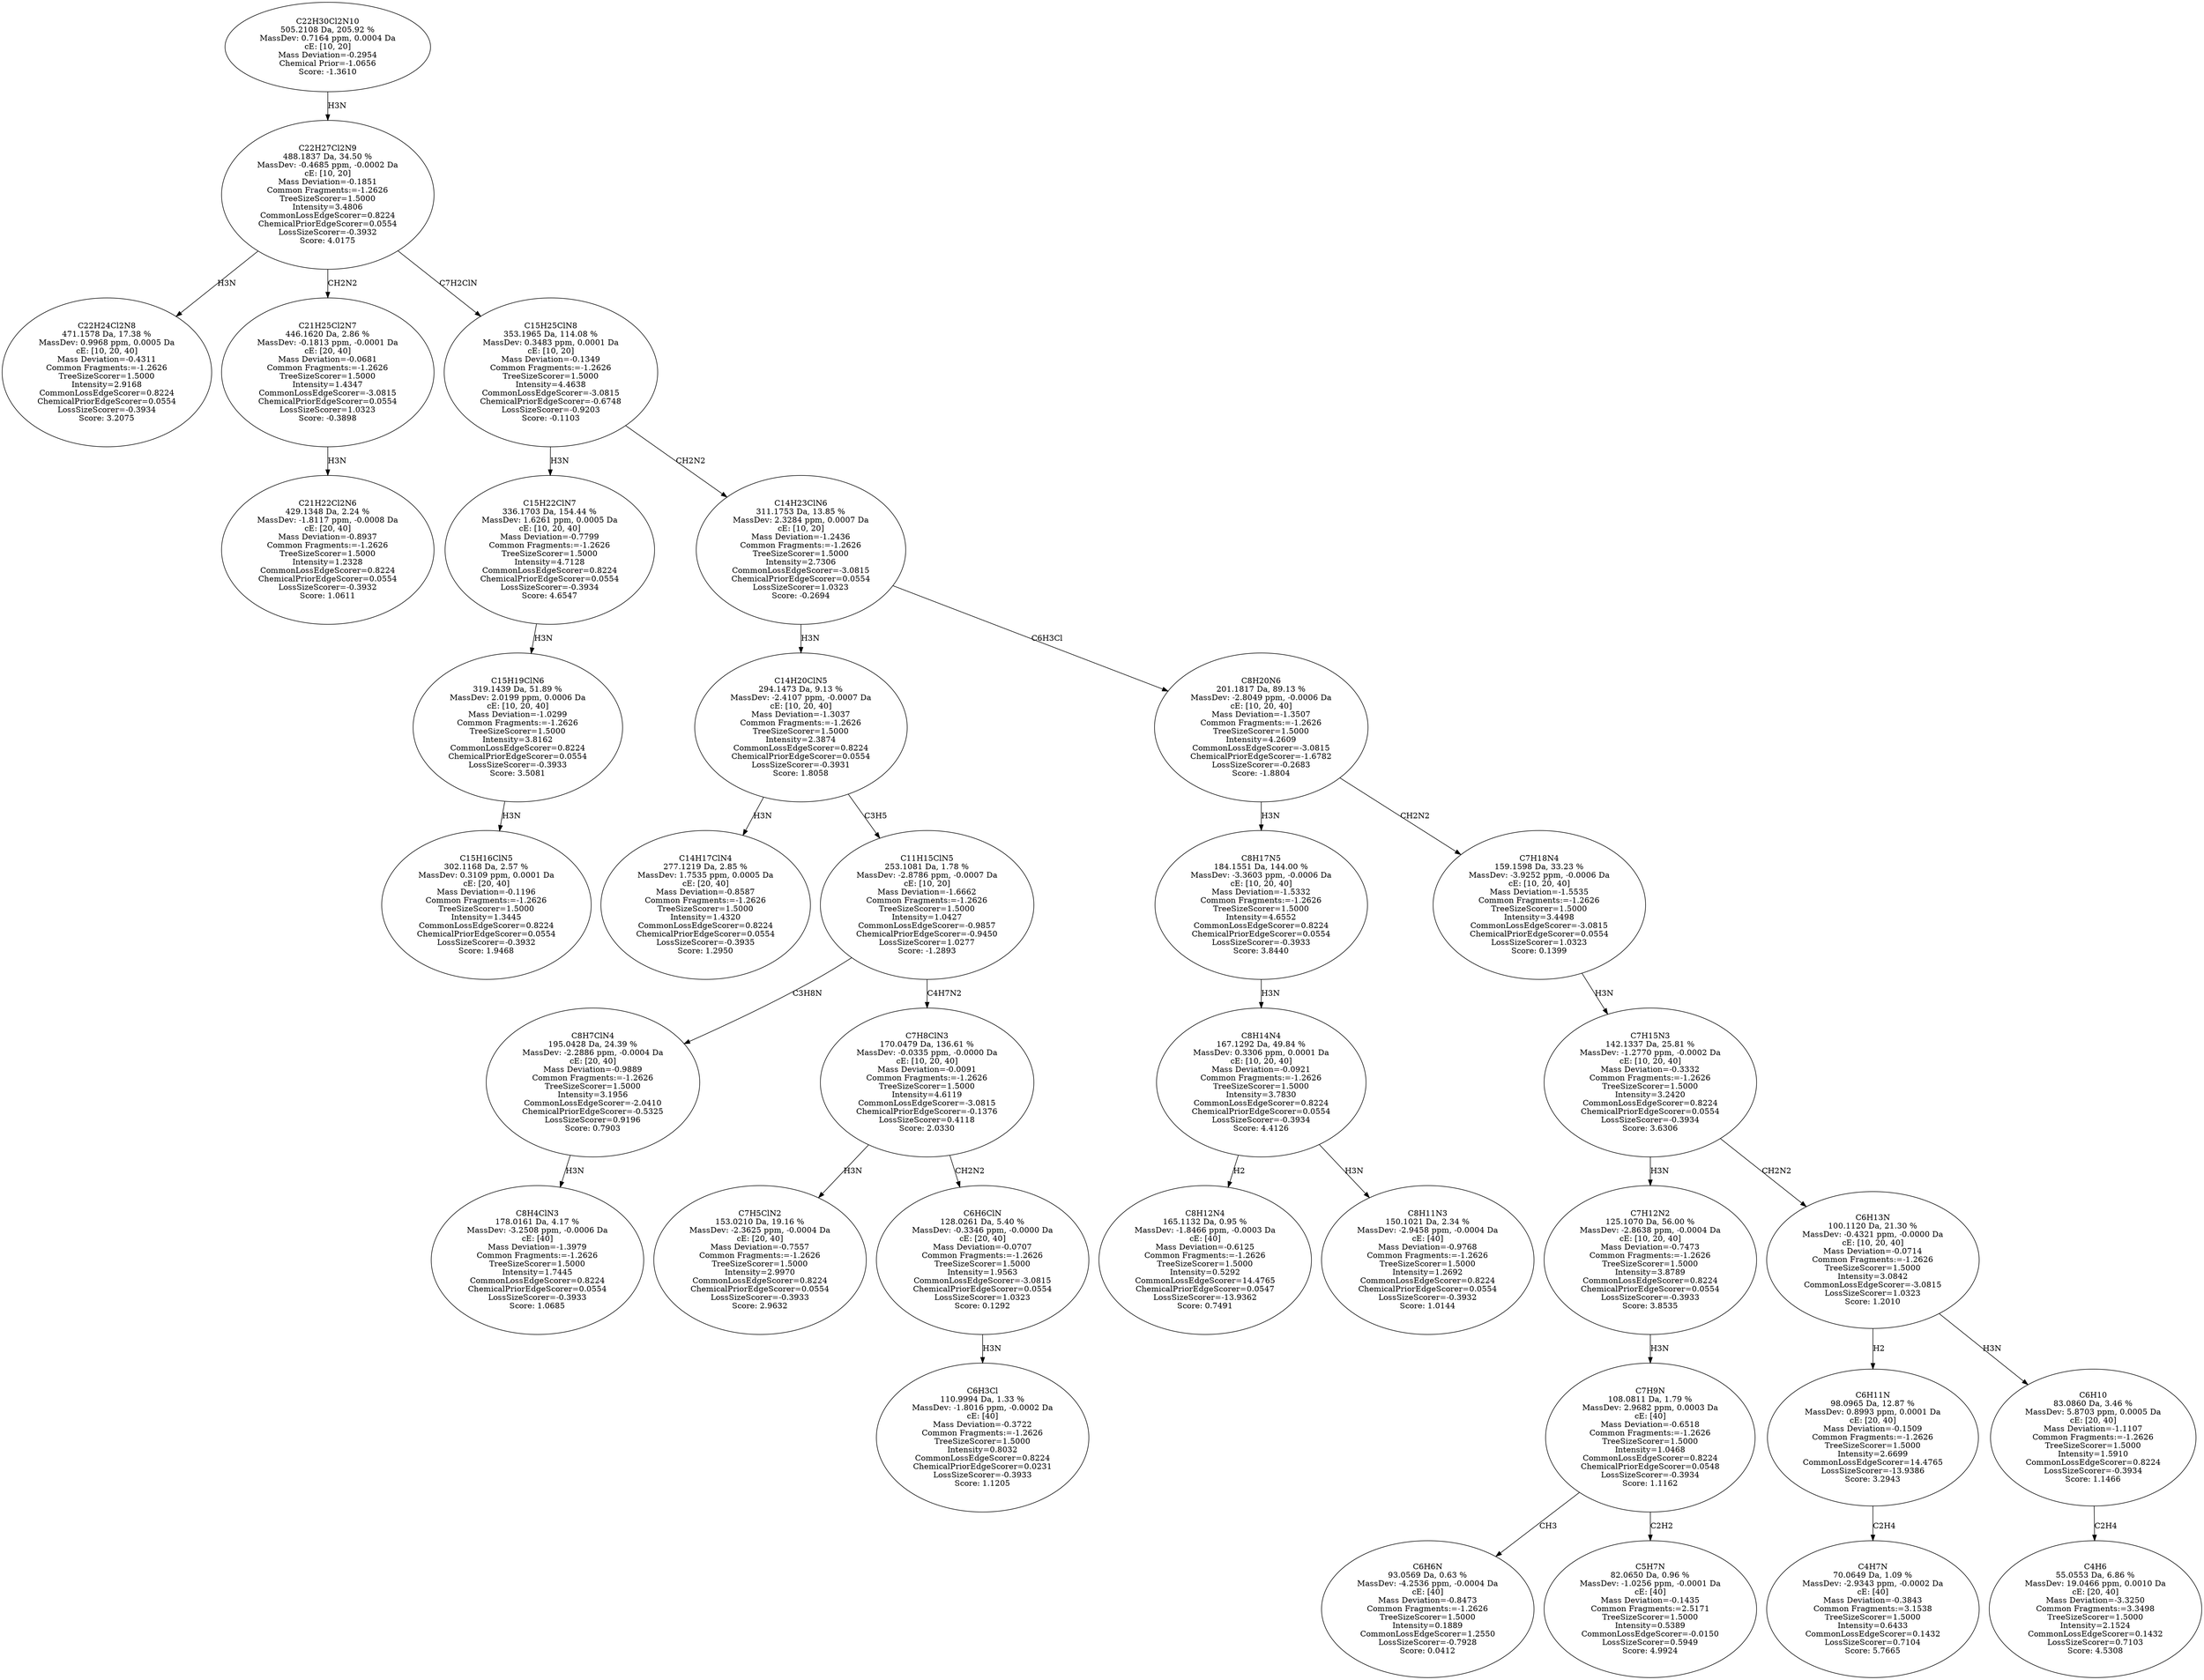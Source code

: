 strict digraph {
v1 [label="C22H24Cl2N8\n471.1578 Da, 17.38 %\nMassDev: 0.9968 ppm, 0.0005 Da\ncE: [10, 20, 40]\nMass Deviation=-0.4311\nCommon Fragments:=-1.2626\nTreeSizeScorer=1.5000\nIntensity=2.9168\nCommonLossEdgeScorer=0.8224\nChemicalPriorEdgeScorer=0.0554\nLossSizeScorer=-0.3934\nScore: 3.2075"];
v2 [label="C21H22Cl2N6\n429.1348 Da, 2.24 %\nMassDev: -1.8117 ppm, -0.0008 Da\ncE: [20, 40]\nMass Deviation=-0.8937\nCommon Fragments:=-1.2626\nTreeSizeScorer=1.5000\nIntensity=1.2328\nCommonLossEdgeScorer=0.8224\nChemicalPriorEdgeScorer=0.0554\nLossSizeScorer=-0.3932\nScore: 1.0611"];
v3 [label="C21H25Cl2N7\n446.1620 Da, 2.86 %\nMassDev: -0.1813 ppm, -0.0001 Da\ncE: [20, 40]\nMass Deviation=-0.0681\nCommon Fragments:=-1.2626\nTreeSizeScorer=1.5000\nIntensity=1.4347\nCommonLossEdgeScorer=-3.0815\nChemicalPriorEdgeScorer=0.0554\nLossSizeScorer=1.0323\nScore: -0.3898"];
v4 [label="C15H16ClN5\n302.1168 Da, 2.57 %\nMassDev: 0.3109 ppm, 0.0001 Da\ncE: [20, 40]\nMass Deviation=-0.1196\nCommon Fragments:=-1.2626\nTreeSizeScorer=1.5000\nIntensity=1.3445\nCommonLossEdgeScorer=0.8224\nChemicalPriorEdgeScorer=0.0554\nLossSizeScorer=-0.3932\nScore: 1.9468"];
v5 [label="C15H19ClN6\n319.1439 Da, 51.89 %\nMassDev: 2.0199 ppm, 0.0006 Da\ncE: [10, 20, 40]\nMass Deviation=-1.0299\nCommon Fragments:=-1.2626\nTreeSizeScorer=1.5000\nIntensity=3.8162\nCommonLossEdgeScorer=0.8224\nChemicalPriorEdgeScorer=0.0554\nLossSizeScorer=-0.3933\nScore: 3.5081"];
v6 [label="C15H22ClN7\n336.1703 Da, 154.44 %\nMassDev: 1.6261 ppm, 0.0005 Da\ncE: [10, 20, 40]\nMass Deviation=-0.7799\nCommon Fragments:=-1.2626\nTreeSizeScorer=1.5000\nIntensity=4.7128\nCommonLossEdgeScorer=0.8224\nChemicalPriorEdgeScorer=0.0554\nLossSizeScorer=-0.3934\nScore: 4.6547"];
v7 [label="C14H17ClN4\n277.1219 Da, 2.85 %\nMassDev: 1.7535 ppm, 0.0005 Da\ncE: [20, 40]\nMass Deviation=-0.8587\nCommon Fragments:=-1.2626\nTreeSizeScorer=1.5000\nIntensity=1.4320\nCommonLossEdgeScorer=0.8224\nChemicalPriorEdgeScorer=0.0554\nLossSizeScorer=-0.3935\nScore: 1.2950"];
v8 [label="C8H4ClN3\n178.0161 Da, 4.17 %\nMassDev: -3.2508 ppm, -0.0006 Da\ncE: [40]\nMass Deviation=-1.3979\nCommon Fragments:=-1.2626\nTreeSizeScorer=1.5000\nIntensity=1.7445\nCommonLossEdgeScorer=0.8224\nChemicalPriorEdgeScorer=0.0554\nLossSizeScorer=-0.3933\nScore: 1.0685"];
v9 [label="C8H7ClN4\n195.0428 Da, 24.39 %\nMassDev: -2.2886 ppm, -0.0004 Da\ncE: [20, 40]\nMass Deviation=-0.9889\nCommon Fragments:=-1.2626\nTreeSizeScorer=1.5000\nIntensity=3.1956\nCommonLossEdgeScorer=-2.0410\nChemicalPriorEdgeScorer=-0.5325\nLossSizeScorer=0.9196\nScore: 0.7903"];
v10 [label="C7H5ClN2\n153.0210 Da, 19.16 %\nMassDev: -2.3625 ppm, -0.0004 Da\ncE: [20, 40]\nMass Deviation=-0.7557\nCommon Fragments:=-1.2626\nTreeSizeScorer=1.5000\nIntensity=2.9970\nCommonLossEdgeScorer=0.8224\nChemicalPriorEdgeScorer=0.0554\nLossSizeScorer=-0.3933\nScore: 2.9632"];
v11 [label="C6H3Cl\n110.9994 Da, 1.33 %\nMassDev: -1.8016 ppm, -0.0002 Da\ncE: [40]\nMass Deviation=-0.3722\nCommon Fragments:=-1.2626\nTreeSizeScorer=1.5000\nIntensity=0.8032\nCommonLossEdgeScorer=0.8224\nChemicalPriorEdgeScorer=0.0231\nLossSizeScorer=-0.3933\nScore: 1.1205"];
v12 [label="C6H6ClN\n128.0261 Da, 5.40 %\nMassDev: -0.3346 ppm, -0.0000 Da\ncE: [20, 40]\nMass Deviation=-0.0707\nCommon Fragments:=-1.2626\nTreeSizeScorer=1.5000\nIntensity=1.9563\nCommonLossEdgeScorer=-3.0815\nChemicalPriorEdgeScorer=0.0554\nLossSizeScorer=1.0323\nScore: 0.1292"];
v13 [label="C7H8ClN3\n170.0479 Da, 136.61 %\nMassDev: -0.0335 ppm, -0.0000 Da\ncE: [10, 20, 40]\nMass Deviation=-0.0091\nCommon Fragments:=-1.2626\nTreeSizeScorer=1.5000\nIntensity=4.6119\nCommonLossEdgeScorer=-3.0815\nChemicalPriorEdgeScorer=-0.1376\nLossSizeScorer=0.4118\nScore: 2.0330"];
v14 [label="C11H15ClN5\n253.1081 Da, 1.78 %\nMassDev: -2.8786 ppm, -0.0007 Da\ncE: [10, 20]\nMass Deviation=-1.6662\nCommon Fragments:=-1.2626\nTreeSizeScorer=1.5000\nIntensity=1.0427\nCommonLossEdgeScorer=-0.9857\nChemicalPriorEdgeScorer=-0.9450\nLossSizeScorer=1.0277\nScore: -1.2893"];
v15 [label="C14H20ClN5\n294.1473 Da, 9.13 %\nMassDev: -2.4107 ppm, -0.0007 Da\ncE: [10, 20, 40]\nMass Deviation=-1.3037\nCommon Fragments:=-1.2626\nTreeSizeScorer=1.5000\nIntensity=2.3874\nCommonLossEdgeScorer=0.8224\nChemicalPriorEdgeScorer=0.0554\nLossSizeScorer=-0.3931\nScore: 1.8058"];
v16 [label="C8H12N4\n165.1132 Da, 0.95 %\nMassDev: -1.8466 ppm, -0.0003 Da\ncE: [40]\nMass Deviation=-0.6125\nCommon Fragments:=-1.2626\nTreeSizeScorer=1.5000\nIntensity=0.5292\nCommonLossEdgeScorer=14.4765\nChemicalPriorEdgeScorer=0.0547\nLossSizeScorer=-13.9362\nScore: 0.7491"];
v17 [label="C8H11N3\n150.1021 Da, 2.34 %\nMassDev: -2.9458 ppm, -0.0004 Da\ncE: [40]\nMass Deviation=-0.9768\nCommon Fragments:=-1.2626\nTreeSizeScorer=1.5000\nIntensity=1.2692\nCommonLossEdgeScorer=0.8224\nChemicalPriorEdgeScorer=0.0554\nLossSizeScorer=-0.3932\nScore: 1.0144"];
v18 [label="C8H14N4\n167.1292 Da, 49.84 %\nMassDev: 0.3306 ppm, 0.0001 Da\ncE: [10, 20, 40]\nMass Deviation=-0.0921\nCommon Fragments:=-1.2626\nTreeSizeScorer=1.5000\nIntensity=3.7830\nCommonLossEdgeScorer=0.8224\nChemicalPriorEdgeScorer=0.0554\nLossSizeScorer=-0.3934\nScore: 4.4126"];
v19 [label="C8H17N5\n184.1551 Da, 144.00 %\nMassDev: -3.3603 ppm, -0.0006 Da\ncE: [10, 20, 40]\nMass Deviation=-1.5332\nCommon Fragments:=-1.2626\nTreeSizeScorer=1.5000\nIntensity=4.6552\nCommonLossEdgeScorer=0.8224\nChemicalPriorEdgeScorer=0.0554\nLossSizeScorer=-0.3933\nScore: 3.8440"];
v20 [label="C6H6N\n93.0569 Da, 0.63 %\nMassDev: -4.2536 ppm, -0.0004 Da\ncE: [40]\nMass Deviation=-0.8473\nCommon Fragments:=-1.2626\nTreeSizeScorer=1.5000\nIntensity=0.1889\nCommonLossEdgeScorer=1.2550\nLossSizeScorer=-0.7928\nScore: 0.0412"];
v21 [label="C5H7N\n82.0650 Da, 0.96 %\nMassDev: -1.0256 ppm, -0.0001 Da\ncE: [40]\nMass Deviation=-0.1435\nCommon Fragments:=2.5171\nTreeSizeScorer=1.5000\nIntensity=0.5389\nCommonLossEdgeScorer=-0.0150\nLossSizeScorer=0.5949\nScore: 4.9924"];
v22 [label="C7H9N\n108.0811 Da, 1.79 %\nMassDev: 2.9682 ppm, 0.0003 Da\ncE: [40]\nMass Deviation=-0.6518\nCommon Fragments:=-1.2626\nTreeSizeScorer=1.5000\nIntensity=1.0468\nCommonLossEdgeScorer=0.8224\nChemicalPriorEdgeScorer=0.0548\nLossSizeScorer=-0.3934\nScore: 1.1162"];
v23 [label="C7H12N2\n125.1070 Da, 56.00 %\nMassDev: -2.8638 ppm, -0.0004 Da\ncE: [10, 20, 40]\nMass Deviation=-0.7473\nCommon Fragments:=-1.2626\nTreeSizeScorer=1.5000\nIntensity=3.8789\nCommonLossEdgeScorer=0.8224\nChemicalPriorEdgeScorer=0.0554\nLossSizeScorer=-0.3933\nScore: 3.8535"];
v24 [label="C4H7N\n70.0649 Da, 1.09 %\nMassDev: -2.9343 ppm, -0.0002 Da\ncE: [40]\nMass Deviation=-0.3843\nCommon Fragments:=3.1538\nTreeSizeScorer=1.5000\nIntensity=0.6433\nCommonLossEdgeScorer=0.1432\nLossSizeScorer=0.7104\nScore: 5.7665"];
v25 [label="C6H11N\n98.0965 Da, 12.87 %\nMassDev: 0.8993 ppm, 0.0001 Da\ncE: [20, 40]\nMass Deviation=-0.1509\nCommon Fragments:=-1.2626\nTreeSizeScorer=1.5000\nIntensity=2.6699\nCommonLossEdgeScorer=14.4765\nLossSizeScorer=-13.9386\nScore: 3.2943"];
v26 [label="C4H6\n55.0553 Da, 6.86 %\nMassDev: 19.0466 ppm, 0.0010 Da\ncE: [20, 40]\nMass Deviation=-3.3250\nCommon Fragments:=3.3498\nTreeSizeScorer=1.5000\nIntensity=2.1524\nCommonLossEdgeScorer=0.1432\nLossSizeScorer=0.7103\nScore: 4.5308"];
v27 [label="C6H10\n83.0860 Da, 3.46 %\nMassDev: 5.8703 ppm, 0.0005 Da\ncE: [20, 40]\nMass Deviation=-1.1107\nCommon Fragments:=-1.2626\nTreeSizeScorer=1.5000\nIntensity=1.5910\nCommonLossEdgeScorer=0.8224\nLossSizeScorer=-0.3934\nScore: 1.1466"];
v28 [label="C6H13N\n100.1120 Da, 21.30 %\nMassDev: -0.4321 ppm, -0.0000 Da\ncE: [10, 20, 40]\nMass Deviation=-0.0714\nCommon Fragments:=-1.2626\nTreeSizeScorer=1.5000\nIntensity=3.0842\nCommonLossEdgeScorer=-3.0815\nLossSizeScorer=1.0323\nScore: 1.2010"];
v29 [label="C7H15N3\n142.1337 Da, 25.81 %\nMassDev: -1.2770 ppm, -0.0002 Da\ncE: [10, 20, 40]\nMass Deviation=-0.3332\nCommon Fragments:=-1.2626\nTreeSizeScorer=1.5000\nIntensity=3.2420\nCommonLossEdgeScorer=0.8224\nChemicalPriorEdgeScorer=0.0554\nLossSizeScorer=-0.3934\nScore: 3.6306"];
v30 [label="C7H18N4\n159.1598 Da, 33.23 %\nMassDev: -3.9252 ppm, -0.0006 Da\ncE: [10, 20, 40]\nMass Deviation=-1.5535\nCommon Fragments:=-1.2626\nTreeSizeScorer=1.5000\nIntensity=3.4498\nCommonLossEdgeScorer=-3.0815\nChemicalPriorEdgeScorer=0.0554\nLossSizeScorer=1.0323\nScore: 0.1399"];
v31 [label="C8H20N6\n201.1817 Da, 89.13 %\nMassDev: -2.8049 ppm, -0.0006 Da\ncE: [10, 20, 40]\nMass Deviation=-1.3507\nCommon Fragments:=-1.2626\nTreeSizeScorer=1.5000\nIntensity=4.2609\nCommonLossEdgeScorer=-3.0815\nChemicalPriorEdgeScorer=-1.6782\nLossSizeScorer=-0.2683\nScore: -1.8804"];
v32 [label="C14H23ClN6\n311.1753 Da, 13.85 %\nMassDev: 2.3284 ppm, 0.0007 Da\ncE: [10, 20]\nMass Deviation=-1.2436\nCommon Fragments:=-1.2626\nTreeSizeScorer=1.5000\nIntensity=2.7306\nCommonLossEdgeScorer=-3.0815\nChemicalPriorEdgeScorer=0.0554\nLossSizeScorer=1.0323\nScore: -0.2694"];
v33 [label="C15H25ClN8\n353.1965 Da, 114.08 %\nMassDev: 0.3483 ppm, 0.0001 Da\ncE: [10, 20]\nMass Deviation=-0.1349\nCommon Fragments:=-1.2626\nTreeSizeScorer=1.5000\nIntensity=4.4638\nCommonLossEdgeScorer=-3.0815\nChemicalPriorEdgeScorer=-0.6748\nLossSizeScorer=-0.9203\nScore: -0.1103"];
v34 [label="C22H27Cl2N9\n488.1837 Da, 34.50 %\nMassDev: -0.4685 ppm, -0.0002 Da\ncE: [10, 20]\nMass Deviation=-0.1851\nCommon Fragments:=-1.2626\nTreeSizeScorer=1.5000\nIntensity=3.4806\nCommonLossEdgeScorer=0.8224\nChemicalPriorEdgeScorer=0.0554\nLossSizeScorer=-0.3932\nScore: 4.0175"];
v35 [label="C22H30Cl2N10\n505.2108 Da, 205.92 %\nMassDev: 0.7164 ppm, 0.0004 Da\ncE: [10, 20]\nMass Deviation=-0.2954\nChemical Prior=-1.0656\nScore: -1.3610"];
v34 -> v1 [label="H3N"];
v3 -> v2 [label="H3N"];
v34 -> v3 [label="CH2N2"];
v5 -> v4 [label="H3N"];
v6 -> v5 [label="H3N"];
v33 -> v6 [label="H3N"];
v15 -> v7 [label="H3N"];
v9 -> v8 [label="H3N"];
v14 -> v9 [label="C3H8N"];
v13 -> v10 [label="H3N"];
v12 -> v11 [label="H3N"];
v13 -> v12 [label="CH2N2"];
v14 -> v13 [label="C4H7N2"];
v15 -> v14 [label="C3H5"];
v32 -> v15 [label="H3N"];
v18 -> v16 [label="H2"];
v18 -> v17 [label="H3N"];
v19 -> v18 [label="H3N"];
v31 -> v19 [label="H3N"];
v22 -> v20 [label="CH3"];
v22 -> v21 [label="C2H2"];
v23 -> v22 [label="H3N"];
v29 -> v23 [label="H3N"];
v25 -> v24 [label="C2H4"];
v28 -> v25 [label="H2"];
v27 -> v26 [label="C2H4"];
v28 -> v27 [label="H3N"];
v29 -> v28 [label="CH2N2"];
v30 -> v29 [label="H3N"];
v31 -> v30 [label="CH2N2"];
v32 -> v31 [label="C6H3Cl"];
v33 -> v32 [label="CH2N2"];
v34 -> v33 [label="C7H2ClN"];
v35 -> v34 [label="H3N"];
}